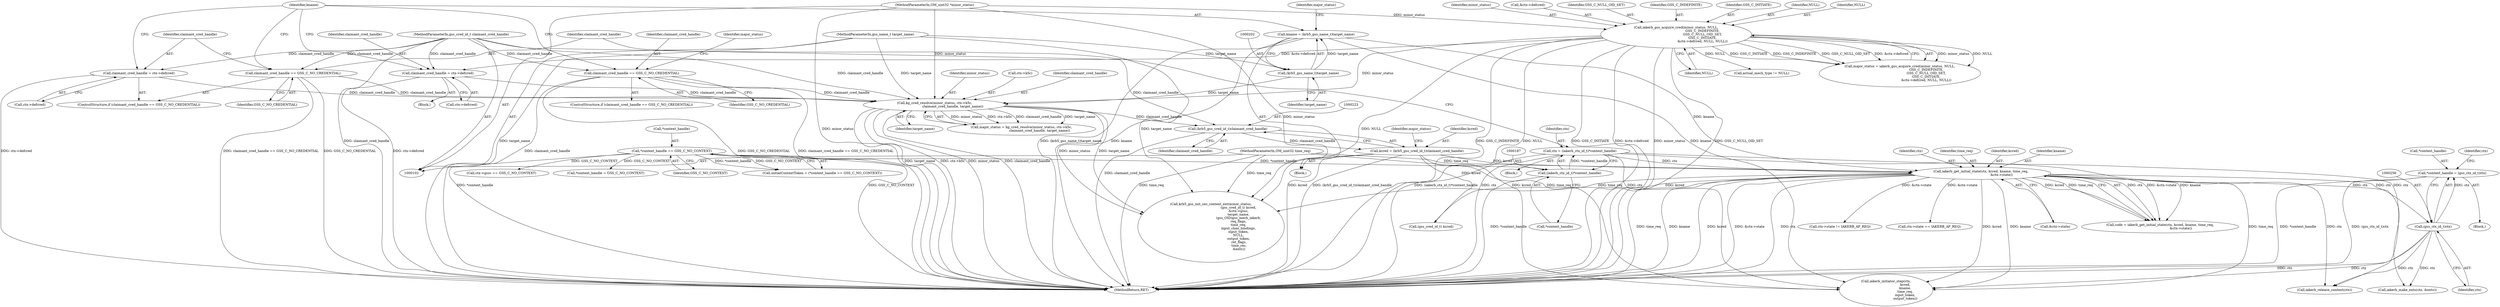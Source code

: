 digraph "0_krb5_e04f0283516e80d2f93366e0d479d13c9b5c8c2a_3@pointer" {
"1000252" [label="(Call,*context_handle = (gss_ctx_id_t)ctx)"];
"1000255" [label="(Call,(gss_ctx_id_t)ctx)"];
"1000233" [label="(Call,iakerb_get_initial_state(ctx, kcred, kname, time_req,\n                                        &ctx->state))"];
"1000184" [label="(Call,ctx = (iakerb_ctx_id_t)*context_handle)"];
"1000186" [label="(Call,(iakerb_ctx_id_t)*context_handle)"];
"1000132" [label="(Call,*context_handle == GSS_C_NO_CONTEXT)"];
"1000220" [label="(Call,kcred = (krb5_gss_cred_id_t)claimant_cred_handle)"];
"1000222" [label="(Call,(krb5_gss_cred_id_t)claimant_cred_handle)"];
"1000206" [label="(Call,kg_cred_resolve(minor_status, ctx->k5c,\n                                   claimant_cred_handle, target_name))"];
"1000161" [label="(Call,iakerb_gss_acquire_cred(minor_status, NULL,\n                                                   GSS_C_INDEFINITE,\n                                                   GSS_C_NULL_OID_SET,\n                                                   GSS_C_INITIATE,\n                                                   &ctx->defcred, NULL, NULL))"];
"1000103" [label="(MethodParameterIn,OM_uint32 *minor_status)"];
"1000177" [label="(Call,claimant_cred_handle = ctx->defcred)"];
"1000104" [label="(MethodParameterIn,gss_cred_id_t claimant_cred_handle)"];
"1000194" [label="(Call,claimant_cred_handle = ctx->defcred)"];
"1000155" [label="(Call,claimant_cred_handle == GSS_C_NO_CREDENTIAL)"];
"1000191" [label="(Call,claimant_cred_handle == GSS_C_NO_CREDENTIAL)"];
"1000201" [label="(Call,(krb5_gss_name_t)target_name)"];
"1000106" [label="(MethodParameterIn,gss_name_t target_name)"];
"1000199" [label="(Call,kname = (krb5_gss_name_t)target_name)"];
"1000109" [label="(MethodParameterIn,OM_uint32 time_req)"];
"1000177" [label="(Call,claimant_cred_handle = ctx->defcred)"];
"1000231" [label="(Call,code = iakerb_get_initial_state(ctx, kcred, kname, time_req,\n                                        &ctx->state))"];
"1000200" [label="(Identifier,kname)"];
"1000222" [label="(Call,(krb5_gss_cred_id_t)claimant_cred_handle)"];
"1000207" [label="(Identifier,minor_status)"];
"1000133" [label="(Call,*context_handle)"];
"1000171" [label="(Identifier,NULL)"];
"1000178" [label="(Identifier,claimant_cred_handle)"];
"1000199" [label="(Call,kname = (krb5_gss_name_t)target_name)"];
"1000212" [label="(Identifier,target_name)"];
"1000188" [label="(Call,*context_handle)"];
"1000157" [label="(Identifier,GSS_C_NO_CREDENTIAL)"];
"1000161" [label="(Call,iakerb_gss_acquire_cred(minor_status, NULL,\n                                                   GSS_C_INDEFINITE,\n                                                   GSS_C_NULL_OID_SET,\n                                                   GSS_C_INITIATE,\n                                                   &ctx->defcred, NULL, NULL))"];
"1000132" [label="(Call,*context_handle == GSS_C_NO_CONTEXT)"];
"1000259" [label="(Call,ctx->state != IAKERB_AP_REQ)"];
"1000234" [label="(Identifier,ctx)"];
"1000257" [label="(Identifier,ctx)"];
"1000292" [label="(Call,ctx->state == IAKERB_AP_REQ)"];
"1000230" [label="(Block,)"];
"1000310" [label="(Call,iakerb_make_exts(ctx, &exts))"];
"1000195" [label="(Identifier,claimant_cred_handle)"];
"1000116" [label="(Block,)"];
"1000179" [label="(Call,ctx->defcred)"];
"1000325" [label="(Call,krb5_gss_init_sec_context_ext(minor_status,\n                                                     (gss_cred_id_t) kcred,\n                                                     &ctx->gssc,\n                                                     target_name,\n                                                     (gss_OID)gss_mech_iakerb,\n                                                     req_flags,\n                                                     time_req,\n                                                     input_chan_bindings,\n                                                     input_token,\n                                                     NULL,\n                                                     output_token,\n                                                      ret_flags,\n                                                      time_rec,\n                                                      &exts))"];
"1000205" [label="(Identifier,major_status)"];
"1000203" [label="(Identifier,target_name)"];
"1000226" [label="(Identifier,major_status)"];
"1000429" [label="(MethodReturn,RET)"];
"1000190" [label="(ControlStructure,if (claimant_cred_handle == GSS_C_NO_CREDENTIAL))"];
"1000261" [label="(Identifier,ctx)"];
"1000162" [label="(Identifier,minor_status)"];
"1000130" [label="(Call,initialContextToken = (*context_handle == GSS_C_NO_CONTEXT))"];
"1000184" [label="(Call,ctx = (iakerb_ctx_id_t)*context_handle)"];
"1000238" [label="(Call,&ctx->state)"];
"1000172" [label="(Identifier,NULL)"];
"1000191" [label="(Call,claimant_cred_handle == GSS_C_NO_CREDENTIAL)"];
"1000106" [label="(MethodParameterIn,gss_name_t target_name)"];
"1000183" [label="(Block,)"];
"1000233" [label="(Call,iakerb_get_initial_state(ctx, kcred, kname, time_req,\n                                        &ctx->state))"];
"1000192" [label="(Identifier,claimant_cred_handle)"];
"1000158" [label="(Block,)"];
"1000208" [label="(Call,ctx->k5c)"];
"1000154" [label="(ControlStructure,if (claimant_cred_handle == GSS_C_NO_CREDENTIAL))"];
"1000186" [label="(Call,(iakerb_ctx_id_t)*context_handle)"];
"1000103" [label="(MethodParameterIn,OM_uint32 *minor_status)"];
"1000109" [label="(MethodParameterIn,OM_uint32 time_req)"];
"1000315" [label="(Call,ctx->gssc == GSS_C_NO_CONTEXT)"];
"1000193" [label="(Identifier,GSS_C_NO_CREDENTIAL)"];
"1000379" [label="(Call,actual_mech_type != NULL)"];
"1000267" [label="(Call,iakerb_initiator_step(ctx,\n                                     kcred,\n                                     kname,\n                                     time_req,\n                                     input_token,\n                                     output_token))"];
"1000167" [label="(Call,&ctx->defcred)"];
"1000185" [label="(Identifier,ctx)"];
"1000423" [label="(Call,*context_handle = GSS_C_NO_CONTEXT)"];
"1000155" [label="(Call,claimant_cred_handle == GSS_C_NO_CREDENTIAL)"];
"1000220" [label="(Call,kcred = (krb5_gss_cred_id_t)claimant_cred_handle)"];
"1000204" [label="(Call,major_status = kg_cred_resolve(minor_status, ctx->k5c,\n                                   claimant_cred_handle, target_name))"];
"1000135" [label="(Identifier,GSS_C_NO_CONTEXT)"];
"1000201" [label="(Call,(krb5_gss_name_t)target_name)"];
"1000165" [label="(Identifier,GSS_C_NULL_OID_SET)"];
"1000164" [label="(Identifier,GSS_C_INDEFINITE)"];
"1000237" [label="(Identifier,time_req)"];
"1000235" [label="(Identifier,kcred)"];
"1000194" [label="(Call,claimant_cred_handle = ctx->defcred)"];
"1000166" [label="(Identifier,GSS_C_INITIATE)"];
"1000327" [label="(Call,(gss_cred_id_t) kcred)"];
"1000206" [label="(Call,kg_cred_resolve(minor_status, ctx->k5c,\n                                   claimant_cred_handle, target_name))"];
"1000160" [label="(Identifier,major_status)"];
"1000252" [label="(Call,*context_handle = (gss_ctx_id_t)ctx)"];
"1000224" [label="(Identifier,claimant_cred_handle)"];
"1000221" [label="(Identifier,kcred)"];
"1000253" [label="(Call,*context_handle)"];
"1000236" [label="(Identifier,kname)"];
"1000104" [label="(MethodParameterIn,gss_cred_id_t claimant_cred_handle)"];
"1000156" [label="(Identifier,claimant_cred_handle)"];
"1000196" [label="(Call,ctx->defcred)"];
"1000421" [label="(Call,iakerb_release_context(ctx))"];
"1000255" [label="(Call,(gss_ctx_id_t)ctx)"];
"1000159" [label="(Call,major_status = iakerb_gss_acquire_cred(minor_status, NULL,\n                                                   GSS_C_INDEFINITE,\n                                                   GSS_C_NULL_OID_SET,\n                                                   GSS_C_INITIATE,\n                                                   &ctx->defcred, NULL, NULL))"];
"1000211" [label="(Identifier,claimant_cred_handle)"];
"1000163" [label="(Identifier,NULL)"];
"1000252" -> "1000230"  [label="AST: "];
"1000252" -> "1000255"  [label="CFG: "];
"1000253" -> "1000252"  [label="AST: "];
"1000255" -> "1000252"  [label="AST: "];
"1000261" -> "1000252"  [label="CFG: "];
"1000252" -> "1000429"  [label="DDG: *context_handle"];
"1000252" -> "1000429"  [label="DDG: (gss_ctx_id_t)ctx"];
"1000255" -> "1000252"  [label="DDG: ctx"];
"1000255" -> "1000257"  [label="CFG: "];
"1000256" -> "1000255"  [label="AST: "];
"1000257" -> "1000255"  [label="AST: "];
"1000255" -> "1000429"  [label="DDG: ctx"];
"1000233" -> "1000255"  [label="DDG: ctx"];
"1000255" -> "1000267"  [label="DDG: ctx"];
"1000255" -> "1000310"  [label="DDG: ctx"];
"1000255" -> "1000421"  [label="DDG: ctx"];
"1000233" -> "1000231"  [label="AST: "];
"1000233" -> "1000238"  [label="CFG: "];
"1000234" -> "1000233"  [label="AST: "];
"1000235" -> "1000233"  [label="AST: "];
"1000236" -> "1000233"  [label="AST: "];
"1000237" -> "1000233"  [label="AST: "];
"1000238" -> "1000233"  [label="AST: "];
"1000231" -> "1000233"  [label="CFG: "];
"1000233" -> "1000429"  [label="DDG: time_req"];
"1000233" -> "1000429"  [label="DDG: kname"];
"1000233" -> "1000429"  [label="DDG: kcred"];
"1000233" -> "1000429"  [label="DDG: &ctx->state"];
"1000233" -> "1000429"  [label="DDG: ctx"];
"1000233" -> "1000231"  [label="DDG: ctx"];
"1000233" -> "1000231"  [label="DDG: &ctx->state"];
"1000233" -> "1000231"  [label="DDG: kname"];
"1000233" -> "1000231"  [label="DDG: kcred"];
"1000233" -> "1000231"  [label="DDG: time_req"];
"1000184" -> "1000233"  [label="DDG: ctx"];
"1000220" -> "1000233"  [label="DDG: kcred"];
"1000199" -> "1000233"  [label="DDG: kname"];
"1000109" -> "1000233"  [label="DDG: time_req"];
"1000233" -> "1000259"  [label="DDG: &ctx->state"];
"1000233" -> "1000267"  [label="DDG: kcred"];
"1000233" -> "1000267"  [label="DDG: kname"];
"1000233" -> "1000267"  [label="DDG: time_req"];
"1000233" -> "1000292"  [label="DDG: &ctx->state"];
"1000233" -> "1000327"  [label="DDG: kcred"];
"1000233" -> "1000325"  [label="DDG: time_req"];
"1000233" -> "1000421"  [label="DDG: ctx"];
"1000184" -> "1000183"  [label="AST: "];
"1000184" -> "1000186"  [label="CFG: "];
"1000185" -> "1000184"  [label="AST: "];
"1000186" -> "1000184"  [label="AST: "];
"1000192" -> "1000184"  [label="CFG: "];
"1000184" -> "1000429"  [label="DDG: (iakerb_ctx_id_t)*context_handle"];
"1000184" -> "1000429"  [label="DDG: ctx"];
"1000186" -> "1000184"  [label="DDG: *context_handle"];
"1000184" -> "1000267"  [label="DDG: ctx"];
"1000184" -> "1000310"  [label="DDG: ctx"];
"1000184" -> "1000421"  [label="DDG: ctx"];
"1000186" -> "1000188"  [label="CFG: "];
"1000187" -> "1000186"  [label="AST: "];
"1000188" -> "1000186"  [label="AST: "];
"1000186" -> "1000429"  [label="DDG: *context_handle"];
"1000132" -> "1000186"  [label="DDG: *context_handle"];
"1000132" -> "1000130"  [label="AST: "];
"1000132" -> "1000135"  [label="CFG: "];
"1000133" -> "1000132"  [label="AST: "];
"1000135" -> "1000132"  [label="AST: "];
"1000130" -> "1000132"  [label="CFG: "];
"1000132" -> "1000429"  [label="DDG: *context_handle"];
"1000132" -> "1000429"  [label="DDG: GSS_C_NO_CONTEXT"];
"1000132" -> "1000130"  [label="DDG: *context_handle"];
"1000132" -> "1000130"  [label="DDG: GSS_C_NO_CONTEXT"];
"1000132" -> "1000315"  [label="DDG: GSS_C_NO_CONTEXT"];
"1000132" -> "1000423"  [label="DDG: GSS_C_NO_CONTEXT"];
"1000220" -> "1000116"  [label="AST: "];
"1000220" -> "1000222"  [label="CFG: "];
"1000221" -> "1000220"  [label="AST: "];
"1000222" -> "1000220"  [label="AST: "];
"1000226" -> "1000220"  [label="CFG: "];
"1000220" -> "1000429"  [label="DDG: kcred"];
"1000220" -> "1000429"  [label="DDG: (krb5_gss_cred_id_t)claimant_cred_handle"];
"1000222" -> "1000220"  [label="DDG: claimant_cred_handle"];
"1000220" -> "1000267"  [label="DDG: kcred"];
"1000220" -> "1000327"  [label="DDG: kcred"];
"1000222" -> "1000224"  [label="CFG: "];
"1000223" -> "1000222"  [label="AST: "];
"1000224" -> "1000222"  [label="AST: "];
"1000222" -> "1000429"  [label="DDG: claimant_cred_handle"];
"1000206" -> "1000222"  [label="DDG: claimant_cred_handle"];
"1000104" -> "1000222"  [label="DDG: claimant_cred_handle"];
"1000206" -> "1000204"  [label="AST: "];
"1000206" -> "1000212"  [label="CFG: "];
"1000207" -> "1000206"  [label="AST: "];
"1000208" -> "1000206"  [label="AST: "];
"1000211" -> "1000206"  [label="AST: "];
"1000212" -> "1000206"  [label="AST: "];
"1000204" -> "1000206"  [label="CFG: "];
"1000206" -> "1000429"  [label="DDG: target_name"];
"1000206" -> "1000429"  [label="DDG: ctx->k5c"];
"1000206" -> "1000429"  [label="DDG: minor_status"];
"1000206" -> "1000429"  [label="DDG: claimant_cred_handle"];
"1000206" -> "1000204"  [label="DDG: minor_status"];
"1000206" -> "1000204"  [label="DDG: ctx->k5c"];
"1000206" -> "1000204"  [label="DDG: claimant_cred_handle"];
"1000206" -> "1000204"  [label="DDG: target_name"];
"1000161" -> "1000206"  [label="DDG: minor_status"];
"1000103" -> "1000206"  [label="DDG: minor_status"];
"1000177" -> "1000206"  [label="DDG: claimant_cred_handle"];
"1000194" -> "1000206"  [label="DDG: claimant_cred_handle"];
"1000155" -> "1000206"  [label="DDG: claimant_cred_handle"];
"1000191" -> "1000206"  [label="DDG: claimant_cred_handle"];
"1000104" -> "1000206"  [label="DDG: claimant_cred_handle"];
"1000201" -> "1000206"  [label="DDG: target_name"];
"1000106" -> "1000206"  [label="DDG: target_name"];
"1000206" -> "1000325"  [label="DDG: minor_status"];
"1000206" -> "1000325"  [label="DDG: target_name"];
"1000161" -> "1000159"  [label="AST: "];
"1000161" -> "1000172"  [label="CFG: "];
"1000162" -> "1000161"  [label="AST: "];
"1000163" -> "1000161"  [label="AST: "];
"1000164" -> "1000161"  [label="AST: "];
"1000165" -> "1000161"  [label="AST: "];
"1000166" -> "1000161"  [label="AST: "];
"1000167" -> "1000161"  [label="AST: "];
"1000171" -> "1000161"  [label="AST: "];
"1000172" -> "1000161"  [label="AST: "];
"1000159" -> "1000161"  [label="CFG: "];
"1000161" -> "1000429"  [label="DDG: GSS_C_INDEFINITE"];
"1000161" -> "1000429"  [label="DDG: NULL"];
"1000161" -> "1000429"  [label="DDG: GSS_C_INITIATE"];
"1000161" -> "1000429"  [label="DDG: &ctx->defcred"];
"1000161" -> "1000429"  [label="DDG: minor_status"];
"1000161" -> "1000429"  [label="DDG: GSS_C_NULL_OID_SET"];
"1000161" -> "1000159"  [label="DDG: minor_status"];
"1000161" -> "1000159"  [label="DDG: NULL"];
"1000161" -> "1000159"  [label="DDG: GSS_C_INITIATE"];
"1000161" -> "1000159"  [label="DDG: GSS_C_INDEFINITE"];
"1000161" -> "1000159"  [label="DDG: GSS_C_NULL_OID_SET"];
"1000161" -> "1000159"  [label="DDG: &ctx->defcred"];
"1000103" -> "1000161"  [label="DDG: minor_status"];
"1000161" -> "1000177"  [label="DDG: &ctx->defcred"];
"1000161" -> "1000325"  [label="DDG: NULL"];
"1000161" -> "1000379"  [label="DDG: NULL"];
"1000103" -> "1000102"  [label="AST: "];
"1000103" -> "1000429"  [label="DDG: minor_status"];
"1000103" -> "1000325"  [label="DDG: minor_status"];
"1000177" -> "1000158"  [label="AST: "];
"1000177" -> "1000179"  [label="CFG: "];
"1000178" -> "1000177"  [label="AST: "];
"1000179" -> "1000177"  [label="AST: "];
"1000200" -> "1000177"  [label="CFG: "];
"1000177" -> "1000429"  [label="DDG: ctx->defcred"];
"1000104" -> "1000177"  [label="DDG: claimant_cred_handle"];
"1000104" -> "1000102"  [label="AST: "];
"1000104" -> "1000429"  [label="DDG: claimant_cred_handle"];
"1000104" -> "1000155"  [label="DDG: claimant_cred_handle"];
"1000104" -> "1000191"  [label="DDG: claimant_cred_handle"];
"1000104" -> "1000194"  [label="DDG: claimant_cred_handle"];
"1000194" -> "1000190"  [label="AST: "];
"1000194" -> "1000196"  [label="CFG: "];
"1000195" -> "1000194"  [label="AST: "];
"1000196" -> "1000194"  [label="AST: "];
"1000200" -> "1000194"  [label="CFG: "];
"1000194" -> "1000429"  [label="DDG: ctx->defcred"];
"1000155" -> "1000154"  [label="AST: "];
"1000155" -> "1000157"  [label="CFG: "];
"1000156" -> "1000155"  [label="AST: "];
"1000157" -> "1000155"  [label="AST: "];
"1000160" -> "1000155"  [label="CFG: "];
"1000200" -> "1000155"  [label="CFG: "];
"1000155" -> "1000429"  [label="DDG: GSS_C_NO_CREDENTIAL"];
"1000155" -> "1000429"  [label="DDG: claimant_cred_handle == GSS_C_NO_CREDENTIAL"];
"1000155" -> "1000429"  [label="DDG: claimant_cred_handle"];
"1000191" -> "1000190"  [label="AST: "];
"1000191" -> "1000193"  [label="CFG: "];
"1000192" -> "1000191"  [label="AST: "];
"1000193" -> "1000191"  [label="AST: "];
"1000195" -> "1000191"  [label="CFG: "];
"1000200" -> "1000191"  [label="CFG: "];
"1000191" -> "1000429"  [label="DDG: claimant_cred_handle == GSS_C_NO_CREDENTIAL"];
"1000191" -> "1000429"  [label="DDG: GSS_C_NO_CREDENTIAL"];
"1000201" -> "1000199"  [label="AST: "];
"1000201" -> "1000203"  [label="CFG: "];
"1000202" -> "1000201"  [label="AST: "];
"1000203" -> "1000201"  [label="AST: "];
"1000199" -> "1000201"  [label="CFG: "];
"1000201" -> "1000199"  [label="DDG: target_name"];
"1000106" -> "1000201"  [label="DDG: target_name"];
"1000106" -> "1000102"  [label="AST: "];
"1000106" -> "1000429"  [label="DDG: target_name"];
"1000106" -> "1000325"  [label="DDG: target_name"];
"1000199" -> "1000116"  [label="AST: "];
"1000200" -> "1000199"  [label="AST: "];
"1000205" -> "1000199"  [label="CFG: "];
"1000199" -> "1000429"  [label="DDG: (krb5_gss_name_t)target_name"];
"1000199" -> "1000429"  [label="DDG: kname"];
"1000199" -> "1000267"  [label="DDG: kname"];
"1000109" -> "1000102"  [label="AST: "];
"1000109" -> "1000429"  [label="DDG: time_req"];
"1000109" -> "1000267"  [label="DDG: time_req"];
"1000109" -> "1000325"  [label="DDG: time_req"];
}
